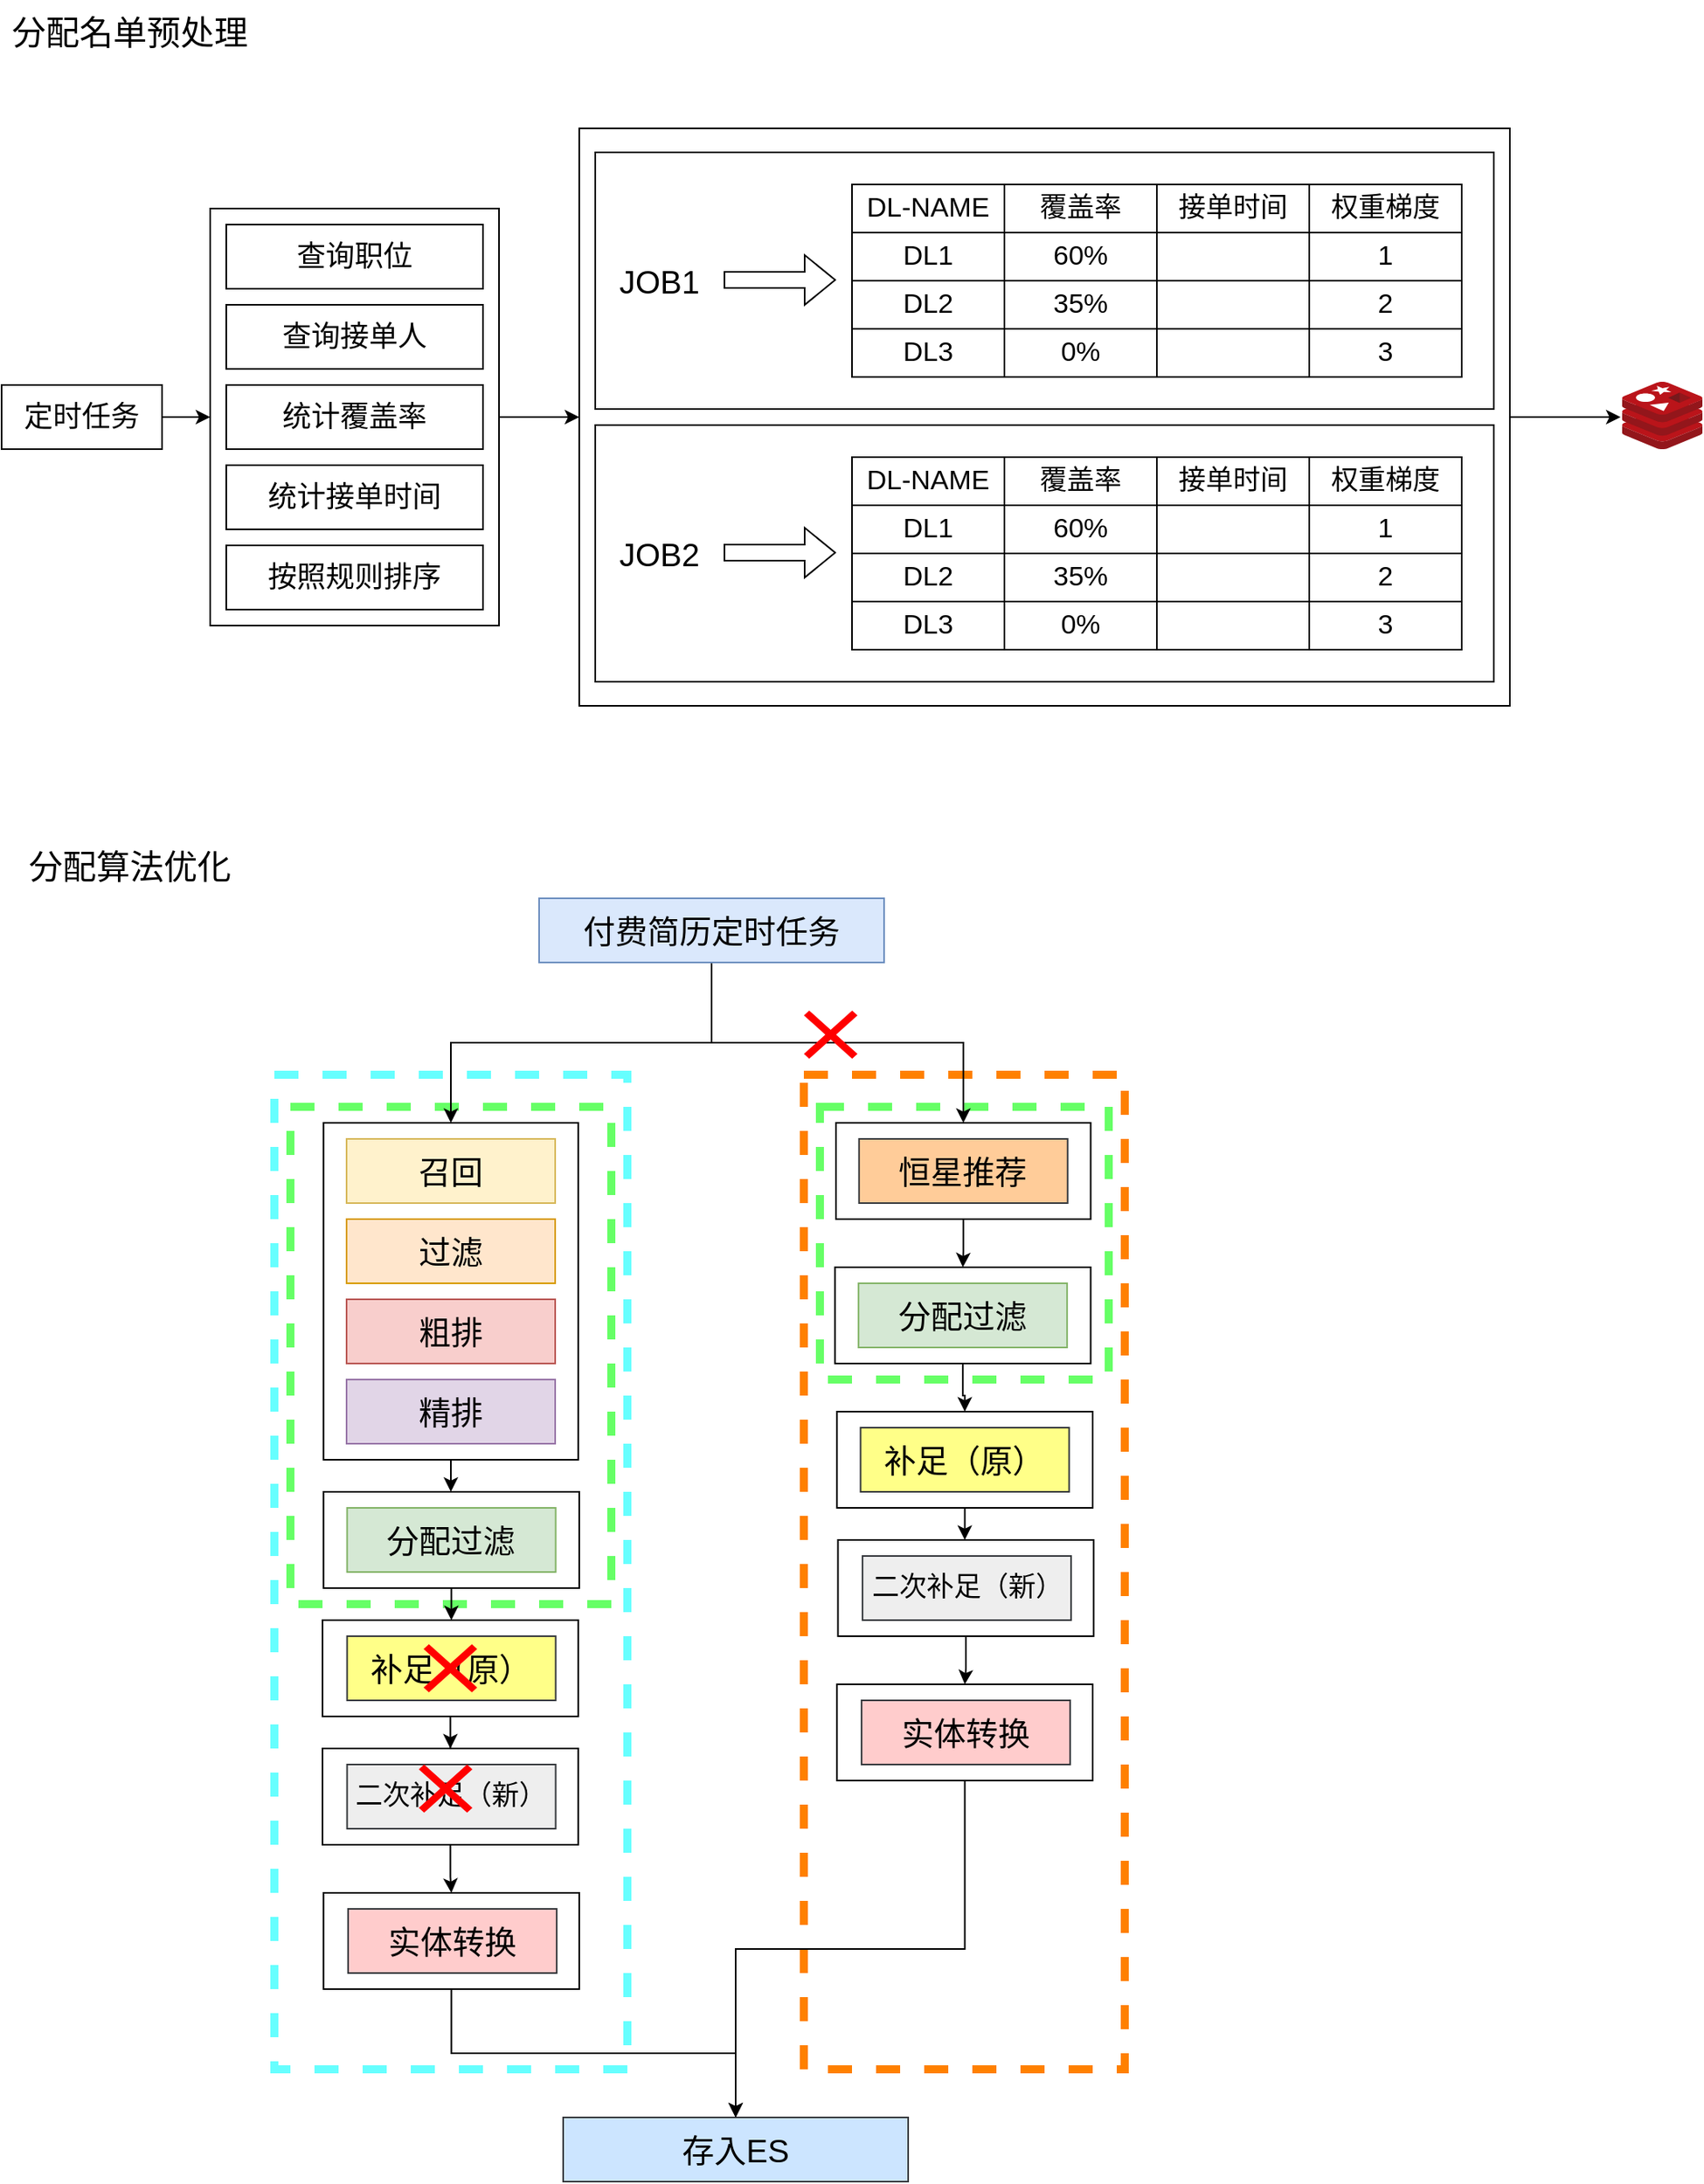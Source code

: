 <mxfile version="22.1.15" type="github">
  <diagram name="第 1 页" id="Q_Wd2wQ4jvAic-b9EHcg">
    <mxGraphModel dx="2234" dy="786" grid="1" gridSize="10" guides="1" tooltips="1" connect="1" arrows="1" fold="1" page="0" pageScale="1" pageWidth="827" pageHeight="1169" math="0" shadow="0">
      <root>
        <mxCell id="0" />
        <mxCell id="1" parent="0" />
        <mxCell id="gG6bIh2o6H1z2xXKk9VF-80" value="" style="rounded=0;whiteSpace=wrap;html=1;" parent="1" vertex="1">
          <mxGeometry x="-440" y="160" width="580" height="360" as="geometry" />
        </mxCell>
        <mxCell id="gG6bIh2o6H1z2xXKk9VF-23" value="" style="edgeStyle=orthogonalEdgeStyle;rounded=0;orthogonalLoop=1;jettySize=auto;html=1;" parent="1" source="gG6bIh2o6H1z2xXKk9VF-21" target="gG6bIh2o6H1z2xXKk9VF-22" edge="1">
          <mxGeometry relative="1" as="geometry" />
        </mxCell>
        <mxCell id="gG6bIh2o6H1z2xXKk9VF-21" value="定时任务" style="rounded=0;whiteSpace=wrap;html=1;fontSize=18;" parent="1" vertex="1">
          <mxGeometry x="-800" y="320" width="100" height="40" as="geometry" />
        </mxCell>
        <mxCell id="gG6bIh2o6H1z2xXKk9VF-84" style="edgeStyle=orthogonalEdgeStyle;rounded=0;orthogonalLoop=1;jettySize=auto;html=1;entryX=0;entryY=0.5;entryDx=0;entryDy=0;" parent="1" source="gG6bIh2o6H1z2xXKk9VF-22" target="gG6bIh2o6H1z2xXKk9VF-80" edge="1">
          <mxGeometry relative="1" as="geometry" />
        </mxCell>
        <mxCell id="gG6bIh2o6H1z2xXKk9VF-22" value="" style="rounded=0;whiteSpace=wrap;html=1;fontSize=18;" parent="1" vertex="1">
          <mxGeometry x="-670" y="210" width="180" height="260" as="geometry" />
        </mxCell>
        <mxCell id="gG6bIh2o6H1z2xXKk9VF-30" value="查询职位" style="rounded=0;whiteSpace=wrap;html=1;fontSize=18;" parent="1" vertex="1">
          <mxGeometry x="-660" y="220" width="160" height="40" as="geometry" />
        </mxCell>
        <mxCell id="gG6bIh2o6H1z2xXKk9VF-31" value="查询接单人" style="rounded=0;whiteSpace=wrap;html=1;fontSize=18;" parent="1" vertex="1">
          <mxGeometry x="-660" y="270" width="160" height="40" as="geometry" />
        </mxCell>
        <mxCell id="gG6bIh2o6H1z2xXKk9VF-32" value="统计覆盖率" style="rounded=0;whiteSpace=wrap;html=1;fontSize=18;" parent="1" vertex="1">
          <mxGeometry x="-660" y="320" width="160" height="40" as="geometry" />
        </mxCell>
        <mxCell id="gG6bIh2o6H1z2xXKk9VF-33" value="统计接单时间" style="rounded=0;whiteSpace=wrap;html=1;fontSize=18;" parent="1" vertex="1">
          <mxGeometry x="-660" y="370" width="160" height="40" as="geometry" />
        </mxCell>
        <mxCell id="gG6bIh2o6H1z2xXKk9VF-34" value="按照规则排序" style="rounded=0;whiteSpace=wrap;html=1;fontSize=18;" parent="1" vertex="1">
          <mxGeometry x="-660" y="420" width="160" height="40" as="geometry" />
        </mxCell>
        <mxCell id="gG6bIh2o6H1z2xXKk9VF-83" value="" style="group" parent="1" vertex="1" connectable="0">
          <mxGeometry x="-430" y="175" width="580" height="350" as="geometry" />
        </mxCell>
        <mxCell id="gG6bIh2o6H1z2xXKk9VF-58" value="" style="group" parent="gG6bIh2o6H1z2xXKk9VF-83" vertex="1" connectable="0">
          <mxGeometry width="580" height="350" as="geometry" />
        </mxCell>
        <mxCell id="gG6bIh2o6H1z2xXKk9VF-35" value="" style="rounded=0;whiteSpace=wrap;html=1;" parent="gG6bIh2o6H1z2xXKk9VF-58" vertex="1">
          <mxGeometry width="560" height="160" as="geometry" />
        </mxCell>
        <mxCell id="gG6bIh2o6H1z2xXKk9VF-19" value="" style="group" parent="gG6bIh2o6H1z2xXKk9VF-58" vertex="1" connectable="0">
          <mxGeometry x="160" y="20" width="380" height="120" as="geometry" />
        </mxCell>
        <mxCell id="gG6bIh2o6H1z2xXKk9VF-2" value="DL-NAME" style="rounded=0;whiteSpace=wrap;html=1;fontSize=17;" parent="gG6bIh2o6H1z2xXKk9VF-19" vertex="1">
          <mxGeometry width="95.0" height="30" as="geometry" />
        </mxCell>
        <mxCell id="gG6bIh2o6H1z2xXKk9VF-3" value="覆盖率" style="rounded=0;whiteSpace=wrap;html=1;fontSize=17;" parent="gG6bIh2o6H1z2xXKk9VF-19" vertex="1">
          <mxGeometry x="95.0" width="95.0" height="30" as="geometry" />
        </mxCell>
        <mxCell id="gG6bIh2o6H1z2xXKk9VF-4" value="接单时间" style="rounded=0;whiteSpace=wrap;html=1;fontSize=17;" parent="gG6bIh2o6H1z2xXKk9VF-19" vertex="1">
          <mxGeometry x="190.0" width="95.0" height="30" as="geometry" />
        </mxCell>
        <mxCell id="gG6bIh2o6H1z2xXKk9VF-5" value="权重梯度" style="rounded=0;whiteSpace=wrap;html=1;fontSize=17;" parent="gG6bIh2o6H1z2xXKk9VF-19" vertex="1">
          <mxGeometry x="285" width="95.0" height="30" as="geometry" />
        </mxCell>
        <mxCell id="gG6bIh2o6H1z2xXKk9VF-7" value="DL1" style="rounded=0;whiteSpace=wrap;html=1;fontSize=17;" parent="gG6bIh2o6H1z2xXKk9VF-19" vertex="1">
          <mxGeometry y="30" width="95.0" height="30" as="geometry" />
        </mxCell>
        <mxCell id="gG6bIh2o6H1z2xXKk9VF-8" value="60%" style="rounded=0;whiteSpace=wrap;html=1;fontSize=17;" parent="gG6bIh2o6H1z2xXKk9VF-19" vertex="1">
          <mxGeometry x="95.0" y="30" width="95.0" height="30" as="geometry" />
        </mxCell>
        <mxCell id="gG6bIh2o6H1z2xXKk9VF-9" value="" style="rounded=0;whiteSpace=wrap;html=1;fontSize=17;" parent="gG6bIh2o6H1z2xXKk9VF-19" vertex="1">
          <mxGeometry x="190.0" y="30" width="95.0" height="30" as="geometry" />
        </mxCell>
        <mxCell id="gG6bIh2o6H1z2xXKk9VF-10" value="1" style="rounded=0;whiteSpace=wrap;html=1;fontSize=17;" parent="gG6bIh2o6H1z2xXKk9VF-19" vertex="1">
          <mxGeometry x="285" y="30" width="95.0" height="30" as="geometry" />
        </mxCell>
        <mxCell id="gG6bIh2o6H1z2xXKk9VF-11" value="DL2" style="rounded=0;whiteSpace=wrap;html=1;fontSize=17;" parent="gG6bIh2o6H1z2xXKk9VF-19" vertex="1">
          <mxGeometry y="60" width="95.0" height="30" as="geometry" />
        </mxCell>
        <mxCell id="gG6bIh2o6H1z2xXKk9VF-12" value="35%" style="rounded=0;whiteSpace=wrap;html=1;fontSize=17;" parent="gG6bIh2o6H1z2xXKk9VF-19" vertex="1">
          <mxGeometry x="95.0" y="60" width="95.0" height="30" as="geometry" />
        </mxCell>
        <mxCell id="gG6bIh2o6H1z2xXKk9VF-13" value="" style="rounded=0;whiteSpace=wrap;html=1;fontSize=17;" parent="gG6bIh2o6H1z2xXKk9VF-19" vertex="1">
          <mxGeometry x="190" y="60" width="95" height="30" as="geometry" />
        </mxCell>
        <mxCell id="gG6bIh2o6H1z2xXKk9VF-14" value="2" style="rounded=0;whiteSpace=wrap;html=1;fontSize=17;" parent="gG6bIh2o6H1z2xXKk9VF-19" vertex="1">
          <mxGeometry x="285" y="60" width="95.0" height="30" as="geometry" />
        </mxCell>
        <mxCell id="gG6bIh2o6H1z2xXKk9VF-15" value="DL3" style="rounded=0;whiteSpace=wrap;html=1;fontSize=17;" parent="gG6bIh2o6H1z2xXKk9VF-19" vertex="1">
          <mxGeometry y="90" width="95.0" height="30" as="geometry" />
        </mxCell>
        <mxCell id="gG6bIh2o6H1z2xXKk9VF-16" value="0%" style="rounded=0;whiteSpace=wrap;html=1;fontSize=17;" parent="gG6bIh2o6H1z2xXKk9VF-19" vertex="1">
          <mxGeometry x="95.0" y="90" width="95.0" height="30" as="geometry" />
        </mxCell>
        <mxCell id="gG6bIh2o6H1z2xXKk9VF-17" value="" style="rounded=0;whiteSpace=wrap;html=1;fontSize=17;" parent="gG6bIh2o6H1z2xXKk9VF-19" vertex="1">
          <mxGeometry x="190.0" y="90" width="95.0" height="30" as="geometry" />
        </mxCell>
        <mxCell id="gG6bIh2o6H1z2xXKk9VF-18" value="3" style="rounded=0;whiteSpace=wrap;html=1;fontSize=17;" parent="gG6bIh2o6H1z2xXKk9VF-19" vertex="1">
          <mxGeometry x="285" y="90" width="95.0" height="30" as="geometry" />
        </mxCell>
        <mxCell id="gG6bIh2o6H1z2xXKk9VF-36" value="JOB1" style="text;html=1;strokeColor=none;fillColor=none;align=center;verticalAlign=middle;whiteSpace=wrap;rounded=0;fontSize=20;" parent="gG6bIh2o6H1z2xXKk9VF-58" vertex="1">
          <mxGeometry x="10" y="65" width="60" height="30" as="geometry" />
        </mxCell>
        <mxCell id="gG6bIh2o6H1z2xXKk9VF-37" value="" style="shape=flexArrow;endArrow=classic;html=1;rounded=0;entryX=0.321;entryY=0.594;entryDx=0;entryDy=0;entryPerimeter=0;" parent="gG6bIh2o6H1z2xXKk9VF-58" edge="1">
          <mxGeometry width="50" height="50" relative="1" as="geometry">
            <mxPoint x="80" y="79.5" as="sourcePoint" />
            <mxPoint x="150.01" y="79.54" as="targetPoint" />
          </mxGeometry>
        </mxCell>
        <mxCell id="gG6bIh2o6H1z2xXKk9VF-59" value="" style="group" parent="gG6bIh2o6H1z2xXKk9VF-83" vertex="1" connectable="0">
          <mxGeometry y="170" width="560" height="160" as="geometry" />
        </mxCell>
        <mxCell id="gG6bIh2o6H1z2xXKk9VF-60" value="" style="rounded=0;whiteSpace=wrap;html=1;" parent="gG6bIh2o6H1z2xXKk9VF-59" vertex="1">
          <mxGeometry width="560" height="160" as="geometry" />
        </mxCell>
        <mxCell id="gG6bIh2o6H1z2xXKk9VF-61" value="" style="group" parent="gG6bIh2o6H1z2xXKk9VF-59" vertex="1" connectable="0">
          <mxGeometry x="160" y="20" width="380" height="120" as="geometry" />
        </mxCell>
        <mxCell id="gG6bIh2o6H1z2xXKk9VF-62" value="DL-NAME" style="rounded=0;whiteSpace=wrap;html=1;fontSize=17;" parent="gG6bIh2o6H1z2xXKk9VF-61" vertex="1">
          <mxGeometry width="95.0" height="30" as="geometry" />
        </mxCell>
        <mxCell id="gG6bIh2o6H1z2xXKk9VF-63" value="覆盖率" style="rounded=0;whiteSpace=wrap;html=1;fontSize=17;" parent="gG6bIh2o6H1z2xXKk9VF-61" vertex="1">
          <mxGeometry x="95.0" width="95.0" height="30" as="geometry" />
        </mxCell>
        <mxCell id="gG6bIh2o6H1z2xXKk9VF-64" value="接单时间" style="rounded=0;whiteSpace=wrap;html=1;fontSize=17;" parent="gG6bIh2o6H1z2xXKk9VF-61" vertex="1">
          <mxGeometry x="190.0" width="95.0" height="30" as="geometry" />
        </mxCell>
        <mxCell id="gG6bIh2o6H1z2xXKk9VF-65" value="权重梯度" style="rounded=0;whiteSpace=wrap;html=1;fontSize=17;" parent="gG6bIh2o6H1z2xXKk9VF-61" vertex="1">
          <mxGeometry x="285" width="95.0" height="30" as="geometry" />
        </mxCell>
        <mxCell id="gG6bIh2o6H1z2xXKk9VF-66" value="DL1" style="rounded=0;whiteSpace=wrap;html=1;fontSize=17;" parent="gG6bIh2o6H1z2xXKk9VF-61" vertex="1">
          <mxGeometry y="30" width="95.0" height="30" as="geometry" />
        </mxCell>
        <mxCell id="gG6bIh2o6H1z2xXKk9VF-67" value="60%" style="rounded=0;whiteSpace=wrap;html=1;fontSize=17;" parent="gG6bIh2o6H1z2xXKk9VF-61" vertex="1">
          <mxGeometry x="95.0" y="30" width="95.0" height="30" as="geometry" />
        </mxCell>
        <mxCell id="gG6bIh2o6H1z2xXKk9VF-68" value="" style="rounded=0;whiteSpace=wrap;html=1;fontSize=17;" parent="gG6bIh2o6H1z2xXKk9VF-61" vertex="1">
          <mxGeometry x="190.0" y="30" width="95.0" height="30" as="geometry" />
        </mxCell>
        <mxCell id="gG6bIh2o6H1z2xXKk9VF-69" value="1" style="rounded=0;whiteSpace=wrap;html=1;fontSize=17;" parent="gG6bIh2o6H1z2xXKk9VF-61" vertex="1">
          <mxGeometry x="285" y="30" width="95.0" height="30" as="geometry" />
        </mxCell>
        <mxCell id="gG6bIh2o6H1z2xXKk9VF-70" value="DL2" style="rounded=0;whiteSpace=wrap;html=1;fontSize=17;" parent="gG6bIh2o6H1z2xXKk9VF-61" vertex="1">
          <mxGeometry y="60" width="95.0" height="30" as="geometry" />
        </mxCell>
        <mxCell id="gG6bIh2o6H1z2xXKk9VF-71" value="35%" style="rounded=0;whiteSpace=wrap;html=1;fontSize=17;" parent="gG6bIh2o6H1z2xXKk9VF-61" vertex="1">
          <mxGeometry x="95.0" y="60" width="95.0" height="30" as="geometry" />
        </mxCell>
        <mxCell id="gG6bIh2o6H1z2xXKk9VF-72" value="" style="rounded=0;whiteSpace=wrap;html=1;fontSize=17;" parent="gG6bIh2o6H1z2xXKk9VF-61" vertex="1">
          <mxGeometry x="190" y="60" width="95" height="30" as="geometry" />
        </mxCell>
        <mxCell id="gG6bIh2o6H1z2xXKk9VF-73" value="2" style="rounded=0;whiteSpace=wrap;html=1;fontSize=17;" parent="gG6bIh2o6H1z2xXKk9VF-61" vertex="1">
          <mxGeometry x="285" y="60" width="95.0" height="30" as="geometry" />
        </mxCell>
        <mxCell id="gG6bIh2o6H1z2xXKk9VF-74" value="DL3" style="rounded=0;whiteSpace=wrap;html=1;fontSize=17;" parent="gG6bIh2o6H1z2xXKk9VF-61" vertex="1">
          <mxGeometry y="90" width="95.0" height="30" as="geometry" />
        </mxCell>
        <mxCell id="gG6bIh2o6H1z2xXKk9VF-75" value="0%" style="rounded=0;whiteSpace=wrap;html=1;fontSize=17;" parent="gG6bIh2o6H1z2xXKk9VF-61" vertex="1">
          <mxGeometry x="95.0" y="90" width="95.0" height="30" as="geometry" />
        </mxCell>
        <mxCell id="gG6bIh2o6H1z2xXKk9VF-76" value="" style="rounded=0;whiteSpace=wrap;html=1;fontSize=17;" parent="gG6bIh2o6H1z2xXKk9VF-61" vertex="1">
          <mxGeometry x="190.0" y="90" width="95.0" height="30" as="geometry" />
        </mxCell>
        <mxCell id="gG6bIh2o6H1z2xXKk9VF-77" value="3" style="rounded=0;whiteSpace=wrap;html=1;fontSize=17;" parent="gG6bIh2o6H1z2xXKk9VF-61" vertex="1">
          <mxGeometry x="285" y="90" width="95.0" height="30" as="geometry" />
        </mxCell>
        <mxCell id="gG6bIh2o6H1z2xXKk9VF-78" value="JOB2" style="text;html=1;strokeColor=none;fillColor=none;align=center;verticalAlign=middle;whiteSpace=wrap;rounded=0;fontSize=20;" parent="gG6bIh2o6H1z2xXKk9VF-59" vertex="1">
          <mxGeometry x="10" y="65" width="60" height="30" as="geometry" />
        </mxCell>
        <mxCell id="gG6bIh2o6H1z2xXKk9VF-79" value="" style="shape=flexArrow;endArrow=classic;html=1;rounded=0;entryX=0.321;entryY=0.594;entryDx=0;entryDy=0;entryPerimeter=0;" parent="gG6bIh2o6H1z2xXKk9VF-59" edge="1">
          <mxGeometry width="50" height="50" relative="1" as="geometry">
            <mxPoint x="80" y="79.5" as="sourcePoint" />
            <mxPoint x="150.01" y="79.54" as="targetPoint" />
          </mxGeometry>
        </mxCell>
        <mxCell id="gG6bIh2o6H1z2xXKk9VF-87" value="" style="image;sketch=0;aspect=fixed;html=1;points=[];align=center;fontSize=12;image=img/lib/mscae/Cache_Redis_Product.svg;" parent="1" vertex="1">
          <mxGeometry x="210" y="318" width="50" height="42" as="geometry" />
        </mxCell>
        <mxCell id="gG6bIh2o6H1z2xXKk9VF-89" style="edgeStyle=orthogonalEdgeStyle;rounded=0;orthogonalLoop=1;jettySize=auto;html=1;entryX=-0.02;entryY=0.524;entryDx=0;entryDy=0;entryPerimeter=0;" parent="1" source="gG6bIh2o6H1z2xXKk9VF-80" target="gG6bIh2o6H1z2xXKk9VF-87" edge="1">
          <mxGeometry relative="1" as="geometry" />
        </mxCell>
        <mxCell id="gG6bIh2o6H1z2xXKk9VF-91" value="分配名单预处理" style="text;html=1;strokeColor=none;fillColor=none;align=center;verticalAlign=middle;whiteSpace=wrap;rounded=0;fontSize=21;" parent="1" vertex="1">
          <mxGeometry x="-800" y="80" width="160" height="40" as="geometry" />
        </mxCell>
        <mxCell id="gG6bIh2o6H1z2xXKk9VF-92" value="分配算法优化" style="text;html=1;strokeColor=none;fillColor=none;align=center;verticalAlign=middle;whiteSpace=wrap;rounded=0;fontSize=21;" parent="1" vertex="1">
          <mxGeometry x="-800" y="600" width="160" height="40" as="geometry" />
        </mxCell>
        <mxCell id="gG6bIh2o6H1z2xXKk9VF-93" value="" style="rounded=0;whiteSpace=wrap;html=1;fontSize=20;dashed=1;strokeWidth=5;strokeColor=#FF8000;" parent="1" vertex="1">
          <mxGeometry x="-300" y="750" width="200" height="620" as="geometry" />
        </mxCell>
        <mxCell id="gG6bIh2o6H1z2xXKk9VF-94" value="" style="rounded=0;whiteSpace=wrap;html=1;fontSize=20;dashed=1;strokeWidth=5;strokeColor=#66FF66;" parent="1" vertex="1">
          <mxGeometry x="-290" y="770" width="180" height="170" as="geometry" />
        </mxCell>
        <mxCell id="gG6bIh2o6H1z2xXKk9VF-95" value="" style="rounded=0;whiteSpace=wrap;html=1;fontSize=20;dashed=1;strokeWidth=5;strokeColor=#66FFFF;" parent="1" vertex="1">
          <mxGeometry x="-630" y="750" width="220" height="620" as="geometry" />
        </mxCell>
        <mxCell id="gG6bIh2o6H1z2xXKk9VF-96" value="" style="rounded=0;whiteSpace=wrap;html=1;fontSize=20;dashed=1;strokeWidth=5;strokeColor=#66FF66;" parent="1" vertex="1">
          <mxGeometry x="-620" y="770" width="200" height="310" as="geometry" />
        </mxCell>
        <mxCell id="gG6bIh2o6H1z2xXKk9VF-97" style="edgeStyle=orthogonalEdgeStyle;rounded=0;orthogonalLoop=1;jettySize=auto;html=1;entryX=0.5;entryY=0;entryDx=0;entryDy=0;fontSize=20;" parent="1" source="gG6bIh2o6H1z2xXKk9VF-99" target="gG6bIh2o6H1z2xXKk9VF-101" edge="1">
          <mxGeometry relative="1" as="geometry" />
        </mxCell>
        <mxCell id="gG6bIh2o6H1z2xXKk9VF-98" style="edgeStyle=orthogonalEdgeStyle;rounded=0;orthogonalLoop=1;jettySize=auto;html=1;fontSize=20;" parent="1" source="gG6bIh2o6H1z2xXKk9VF-99" target="gG6bIh2o6H1z2xXKk9VF-110" edge="1">
          <mxGeometry relative="1" as="geometry" />
        </mxCell>
        <mxCell id="gG6bIh2o6H1z2xXKk9VF-99" value="付费简历定时任务" style="rounded=0;whiteSpace=wrap;html=1;fontSize=20;fillColor=#dae8fc;strokeColor=#6c8ebf;" parent="1" vertex="1">
          <mxGeometry x="-465" y="640" width="215" height="40" as="geometry" />
        </mxCell>
        <mxCell id="gG6bIh2o6H1z2xXKk9VF-100" style="edgeStyle=orthogonalEdgeStyle;rounded=0;orthogonalLoop=1;jettySize=auto;html=1;fontSize=20;" parent="1" source="gG6bIh2o6H1z2xXKk9VF-101" target="gG6bIh2o6H1z2xXKk9VF-107" edge="1">
          <mxGeometry relative="1" as="geometry" />
        </mxCell>
        <mxCell id="gG6bIh2o6H1z2xXKk9VF-101" value="" style="rounded=0;whiteSpace=wrap;html=1;fontSize=20;" parent="1" vertex="1">
          <mxGeometry x="-599.37" y="780" width="158.75" height="210" as="geometry" />
        </mxCell>
        <mxCell id="gG6bIh2o6H1z2xXKk9VF-102" value="召回" style="rounded=0;whiteSpace=wrap;html=1;fontSize=20;fillColor=#fff2cc;strokeColor=#d6b656;" parent="1" vertex="1">
          <mxGeometry x="-584.99" y="790" width="130" height="40" as="geometry" />
        </mxCell>
        <mxCell id="gG6bIh2o6H1z2xXKk9VF-103" value="过滤" style="rounded=0;whiteSpace=wrap;html=1;fontSize=20;fillColor=#ffe6cc;strokeColor=#d79b00;" parent="1" vertex="1">
          <mxGeometry x="-584.99" y="840" width="130" height="40" as="geometry" />
        </mxCell>
        <mxCell id="gG6bIh2o6H1z2xXKk9VF-104" value="粗排" style="rounded=0;whiteSpace=wrap;html=1;fontSize=20;fillColor=#f8cecc;strokeColor=#b85450;" parent="1" vertex="1">
          <mxGeometry x="-584.99" y="890" width="130" height="40" as="geometry" />
        </mxCell>
        <mxCell id="gG6bIh2o6H1z2xXKk9VF-105" value="精排" style="rounded=0;whiteSpace=wrap;html=1;fontSize=20;fillColor=#e1d5e7;strokeColor=#9673a6;" parent="1" vertex="1">
          <mxGeometry x="-585" y="940" width="130" height="40" as="geometry" />
        </mxCell>
        <mxCell id="gG6bIh2o6H1z2xXKk9VF-106" value="" style="edgeStyle=orthogonalEdgeStyle;rounded=0;orthogonalLoop=1;jettySize=auto;html=1;fontSize=20;" parent="1" source="gG6bIh2o6H1z2xXKk9VF-107" target="gG6bIh2o6H1z2xXKk9VF-116" edge="1">
          <mxGeometry relative="1" as="geometry" />
        </mxCell>
        <mxCell id="gG6bIh2o6H1z2xXKk9VF-107" value="" style="rounded=0;whiteSpace=wrap;html=1;fontSize=20;" parent="1" vertex="1">
          <mxGeometry x="-599.37" y="1010" width="159.37" height="60" as="geometry" />
        </mxCell>
        <mxCell id="gG6bIh2o6H1z2xXKk9VF-108" value="分配过滤" style="rounded=0;whiteSpace=wrap;html=1;fontSize=20;fillColor=#d5e8d4;strokeColor=#82b366;" parent="1" vertex="1">
          <mxGeometry x="-584.68" y="1020" width="130" height="40" as="geometry" />
        </mxCell>
        <mxCell id="gG6bIh2o6H1z2xXKk9VF-109" style="edgeStyle=orthogonalEdgeStyle;rounded=0;orthogonalLoop=1;jettySize=auto;html=1;fontSize=20;" parent="1" source="gG6bIh2o6H1z2xXKk9VF-110" target="gG6bIh2o6H1z2xXKk9VF-113" edge="1">
          <mxGeometry relative="1" as="geometry" />
        </mxCell>
        <mxCell id="gG6bIh2o6H1z2xXKk9VF-110" value="" style="rounded=0;whiteSpace=wrap;html=1;fontSize=20;" parent="1" vertex="1">
          <mxGeometry x="-280" y="780" width="158.75" height="60" as="geometry" />
        </mxCell>
        <mxCell id="gG6bIh2o6H1z2xXKk9VF-111" value="恒星推荐" style="rounded=0;whiteSpace=wrap;html=1;fontSize=20;fillColor=#ffcc99;strokeColor=#36393d;" parent="1" vertex="1">
          <mxGeometry x="-265.62" y="790" width="130" height="40" as="geometry" />
        </mxCell>
        <mxCell id="gG6bIh2o6H1z2xXKk9VF-112" value="" style="edgeStyle=orthogonalEdgeStyle;rounded=0;orthogonalLoop=1;jettySize=auto;html=1;fontSize=20;" parent="1" source="gG6bIh2o6H1z2xXKk9VF-113" target="gG6bIh2o6H1z2xXKk9VF-119" edge="1">
          <mxGeometry relative="1" as="geometry" />
        </mxCell>
        <mxCell id="gG6bIh2o6H1z2xXKk9VF-113" value="" style="rounded=0;whiteSpace=wrap;html=1;fontSize=20;" parent="1" vertex="1">
          <mxGeometry x="-280.62" y="870" width="159.37" height="60" as="geometry" />
        </mxCell>
        <mxCell id="gG6bIh2o6H1z2xXKk9VF-114" value="分配过滤" style="rounded=0;whiteSpace=wrap;html=1;fontSize=20;fillColor=#d5e8d4;strokeColor=#82b366;" parent="1" vertex="1">
          <mxGeometry x="-265.93" y="880" width="130" height="40" as="geometry" />
        </mxCell>
        <mxCell id="gG6bIh2o6H1z2xXKk9VF-115" style="edgeStyle=orthogonalEdgeStyle;rounded=0;orthogonalLoop=1;jettySize=auto;html=1;fontSize=20;" parent="1" source="gG6bIh2o6H1z2xXKk9VF-116" target="gG6bIh2o6H1z2xXKk9VF-129" edge="1">
          <mxGeometry relative="1" as="geometry" />
        </mxCell>
        <mxCell id="gG6bIh2o6H1z2xXKk9VF-116" value="" style="rounded=0;whiteSpace=wrap;html=1;fontSize=20;" parent="1" vertex="1">
          <mxGeometry x="-599.99" y="1090" width="159.37" height="60" as="geometry" />
        </mxCell>
        <mxCell id="gG6bIh2o6H1z2xXKk9VF-117" value="补足（原）" style="rounded=0;whiteSpace=wrap;html=1;fontSize=20;fillColor=#ffff88;strokeColor=#36393d;" parent="1" vertex="1">
          <mxGeometry x="-584.68" y="1100" width="130" height="40" as="geometry" />
        </mxCell>
        <mxCell id="gG6bIh2o6H1z2xXKk9VF-118" style="edgeStyle=orthogonalEdgeStyle;rounded=0;orthogonalLoop=1;jettySize=auto;html=1;entryX=0.5;entryY=0;entryDx=0;entryDy=0;fontSize=20;" parent="1" source="gG6bIh2o6H1z2xXKk9VF-119" target="gG6bIh2o6H1z2xXKk9VF-132" edge="1">
          <mxGeometry relative="1" as="geometry" />
        </mxCell>
        <mxCell id="gG6bIh2o6H1z2xXKk9VF-119" value="" style="rounded=0;whiteSpace=wrap;html=1;fontSize=20;" parent="1" vertex="1">
          <mxGeometry x="-279.37" y="960" width="159.37" height="60" as="geometry" />
        </mxCell>
        <mxCell id="gG6bIh2o6H1z2xXKk9VF-120" value="补足（原）" style="rounded=0;whiteSpace=wrap;html=1;fontSize=20;fillColor=#ffff88;strokeColor=#36393d;" parent="1" vertex="1">
          <mxGeometry x="-264.68" y="970" width="130" height="40" as="geometry" />
        </mxCell>
        <mxCell id="gG6bIh2o6H1z2xXKk9VF-121" value="存入ES" style="rounded=0;whiteSpace=wrap;html=1;fontSize=20;fillColor=#cce5ff;strokeColor=#36393d;" parent="1" vertex="1">
          <mxGeometry x="-450" y="1400" width="215" height="40" as="geometry" />
        </mxCell>
        <mxCell id="gG6bIh2o6H1z2xXKk9VF-122" style="edgeStyle=orthogonalEdgeStyle;rounded=0;orthogonalLoop=1;jettySize=auto;html=1;entryX=0.5;entryY=0;entryDx=0;entryDy=0;fontSize=20;" parent="1" source="gG6bIh2o6H1z2xXKk9VF-123" target="gG6bIh2o6H1z2xXKk9VF-121" edge="1">
          <mxGeometry relative="1" as="geometry" />
        </mxCell>
        <mxCell id="gG6bIh2o6H1z2xXKk9VF-123" value="" style="rounded=0;whiteSpace=wrap;html=1;fontSize=20;" parent="1" vertex="1">
          <mxGeometry x="-599.37" y="1260" width="159.37" height="60" as="geometry" />
        </mxCell>
        <mxCell id="gG6bIh2o6H1z2xXKk9VF-124" value="实体转换" style="rounded=0;whiteSpace=wrap;html=1;fontSize=20;fillColor=#ffcccc;strokeColor=#36393d;" parent="1" vertex="1">
          <mxGeometry x="-584.06" y="1270" width="130" height="40" as="geometry" />
        </mxCell>
        <mxCell id="gG6bIh2o6H1z2xXKk9VF-125" style="edgeStyle=orthogonalEdgeStyle;rounded=0;orthogonalLoop=1;jettySize=auto;html=1;fontSize=20;" parent="1" source="gG6bIh2o6H1z2xXKk9VF-126" target="gG6bIh2o6H1z2xXKk9VF-121" edge="1">
          <mxGeometry relative="1" as="geometry" />
        </mxCell>
        <mxCell id="gG6bIh2o6H1z2xXKk9VF-126" value="" style="rounded=0;whiteSpace=wrap;html=1;fontSize=20;" parent="1" vertex="1">
          <mxGeometry x="-279.37" y="1130" width="159.37" height="60" as="geometry" />
        </mxCell>
        <mxCell id="gG6bIh2o6H1z2xXKk9VF-127" value="实体转换" style="rounded=0;whiteSpace=wrap;html=1;fontSize=20;fillColor=#ffcccc;strokeColor=#36393d;" parent="1" vertex="1">
          <mxGeometry x="-264.06" y="1140" width="130" height="40" as="geometry" />
        </mxCell>
        <mxCell id="gG6bIh2o6H1z2xXKk9VF-128" style="edgeStyle=orthogonalEdgeStyle;rounded=0;orthogonalLoop=1;jettySize=auto;html=1;entryX=0.5;entryY=0;entryDx=0;entryDy=0;fontSize=20;" parent="1" source="gG6bIh2o6H1z2xXKk9VF-129" target="gG6bIh2o6H1z2xXKk9VF-123" edge="1">
          <mxGeometry relative="1" as="geometry" />
        </mxCell>
        <mxCell id="gG6bIh2o6H1z2xXKk9VF-129" value="" style="rounded=0;whiteSpace=wrap;html=1;fontSize=20;" parent="1" vertex="1">
          <mxGeometry x="-600.0" y="1170" width="159.37" height="60" as="geometry" />
        </mxCell>
        <mxCell id="gG6bIh2o6H1z2xXKk9VF-130" value="二次补足（新）" style="rounded=0;whiteSpace=wrap;html=1;fontSize=17;fillColor=#eeeeee;strokeColor=#36393d;" parent="1" vertex="1">
          <mxGeometry x="-584.69" y="1180" width="130" height="40" as="geometry" />
        </mxCell>
        <mxCell id="gG6bIh2o6H1z2xXKk9VF-131" style="edgeStyle=orthogonalEdgeStyle;rounded=0;orthogonalLoop=1;jettySize=auto;html=1;entryX=0.5;entryY=0;entryDx=0;entryDy=0;fontSize=20;" parent="1" source="gG6bIh2o6H1z2xXKk9VF-132" target="gG6bIh2o6H1z2xXKk9VF-126" edge="1">
          <mxGeometry relative="1" as="geometry" />
        </mxCell>
        <mxCell id="gG6bIh2o6H1z2xXKk9VF-132" value="" style="rounded=0;whiteSpace=wrap;html=1;fontSize=20;" parent="1" vertex="1">
          <mxGeometry x="-278.75" y="1040" width="159.37" height="60" as="geometry" />
        </mxCell>
        <mxCell id="gG6bIh2o6H1z2xXKk9VF-133" value="二次补足（新）" style="rounded=0;whiteSpace=wrap;html=1;fontSize=17;fillColor=#eeeeee;strokeColor=#36393d;" parent="1" vertex="1">
          <mxGeometry x="-263.44" y="1050" width="130" height="40" as="geometry" />
        </mxCell>
        <mxCell id="gG6bIh2o6H1z2xXKk9VF-134" value="" style="shape=mxgraph.mockup.markup.redX;fillColor=#ff0000;html=1;shadow=0;whiteSpace=wrap;strokeColor=none;" parent="1" vertex="1">
          <mxGeometry x="-300" y="710" width="33.44" height="30" as="geometry" />
        </mxCell>
        <mxCell id="gG6bIh2o6H1z2xXKk9VF-137" value="" style="shape=mxgraph.mockup.markup.redX;fillColor=#ff0000;html=1;shadow=0;whiteSpace=wrap;strokeColor=none;" parent="1" vertex="1">
          <mxGeometry x="-537.02" y="1105" width="33.44" height="30" as="geometry" />
        </mxCell>
        <mxCell id="gG6bIh2o6H1z2xXKk9VF-138" value="" style="shape=mxgraph.mockup.markup.redX;fillColor=#ff0000;html=1;shadow=0;whiteSpace=wrap;strokeColor=none;" parent="1" vertex="1">
          <mxGeometry x="-540" y="1180" width="33.44" height="30" as="geometry" />
        </mxCell>
      </root>
    </mxGraphModel>
  </diagram>
</mxfile>
